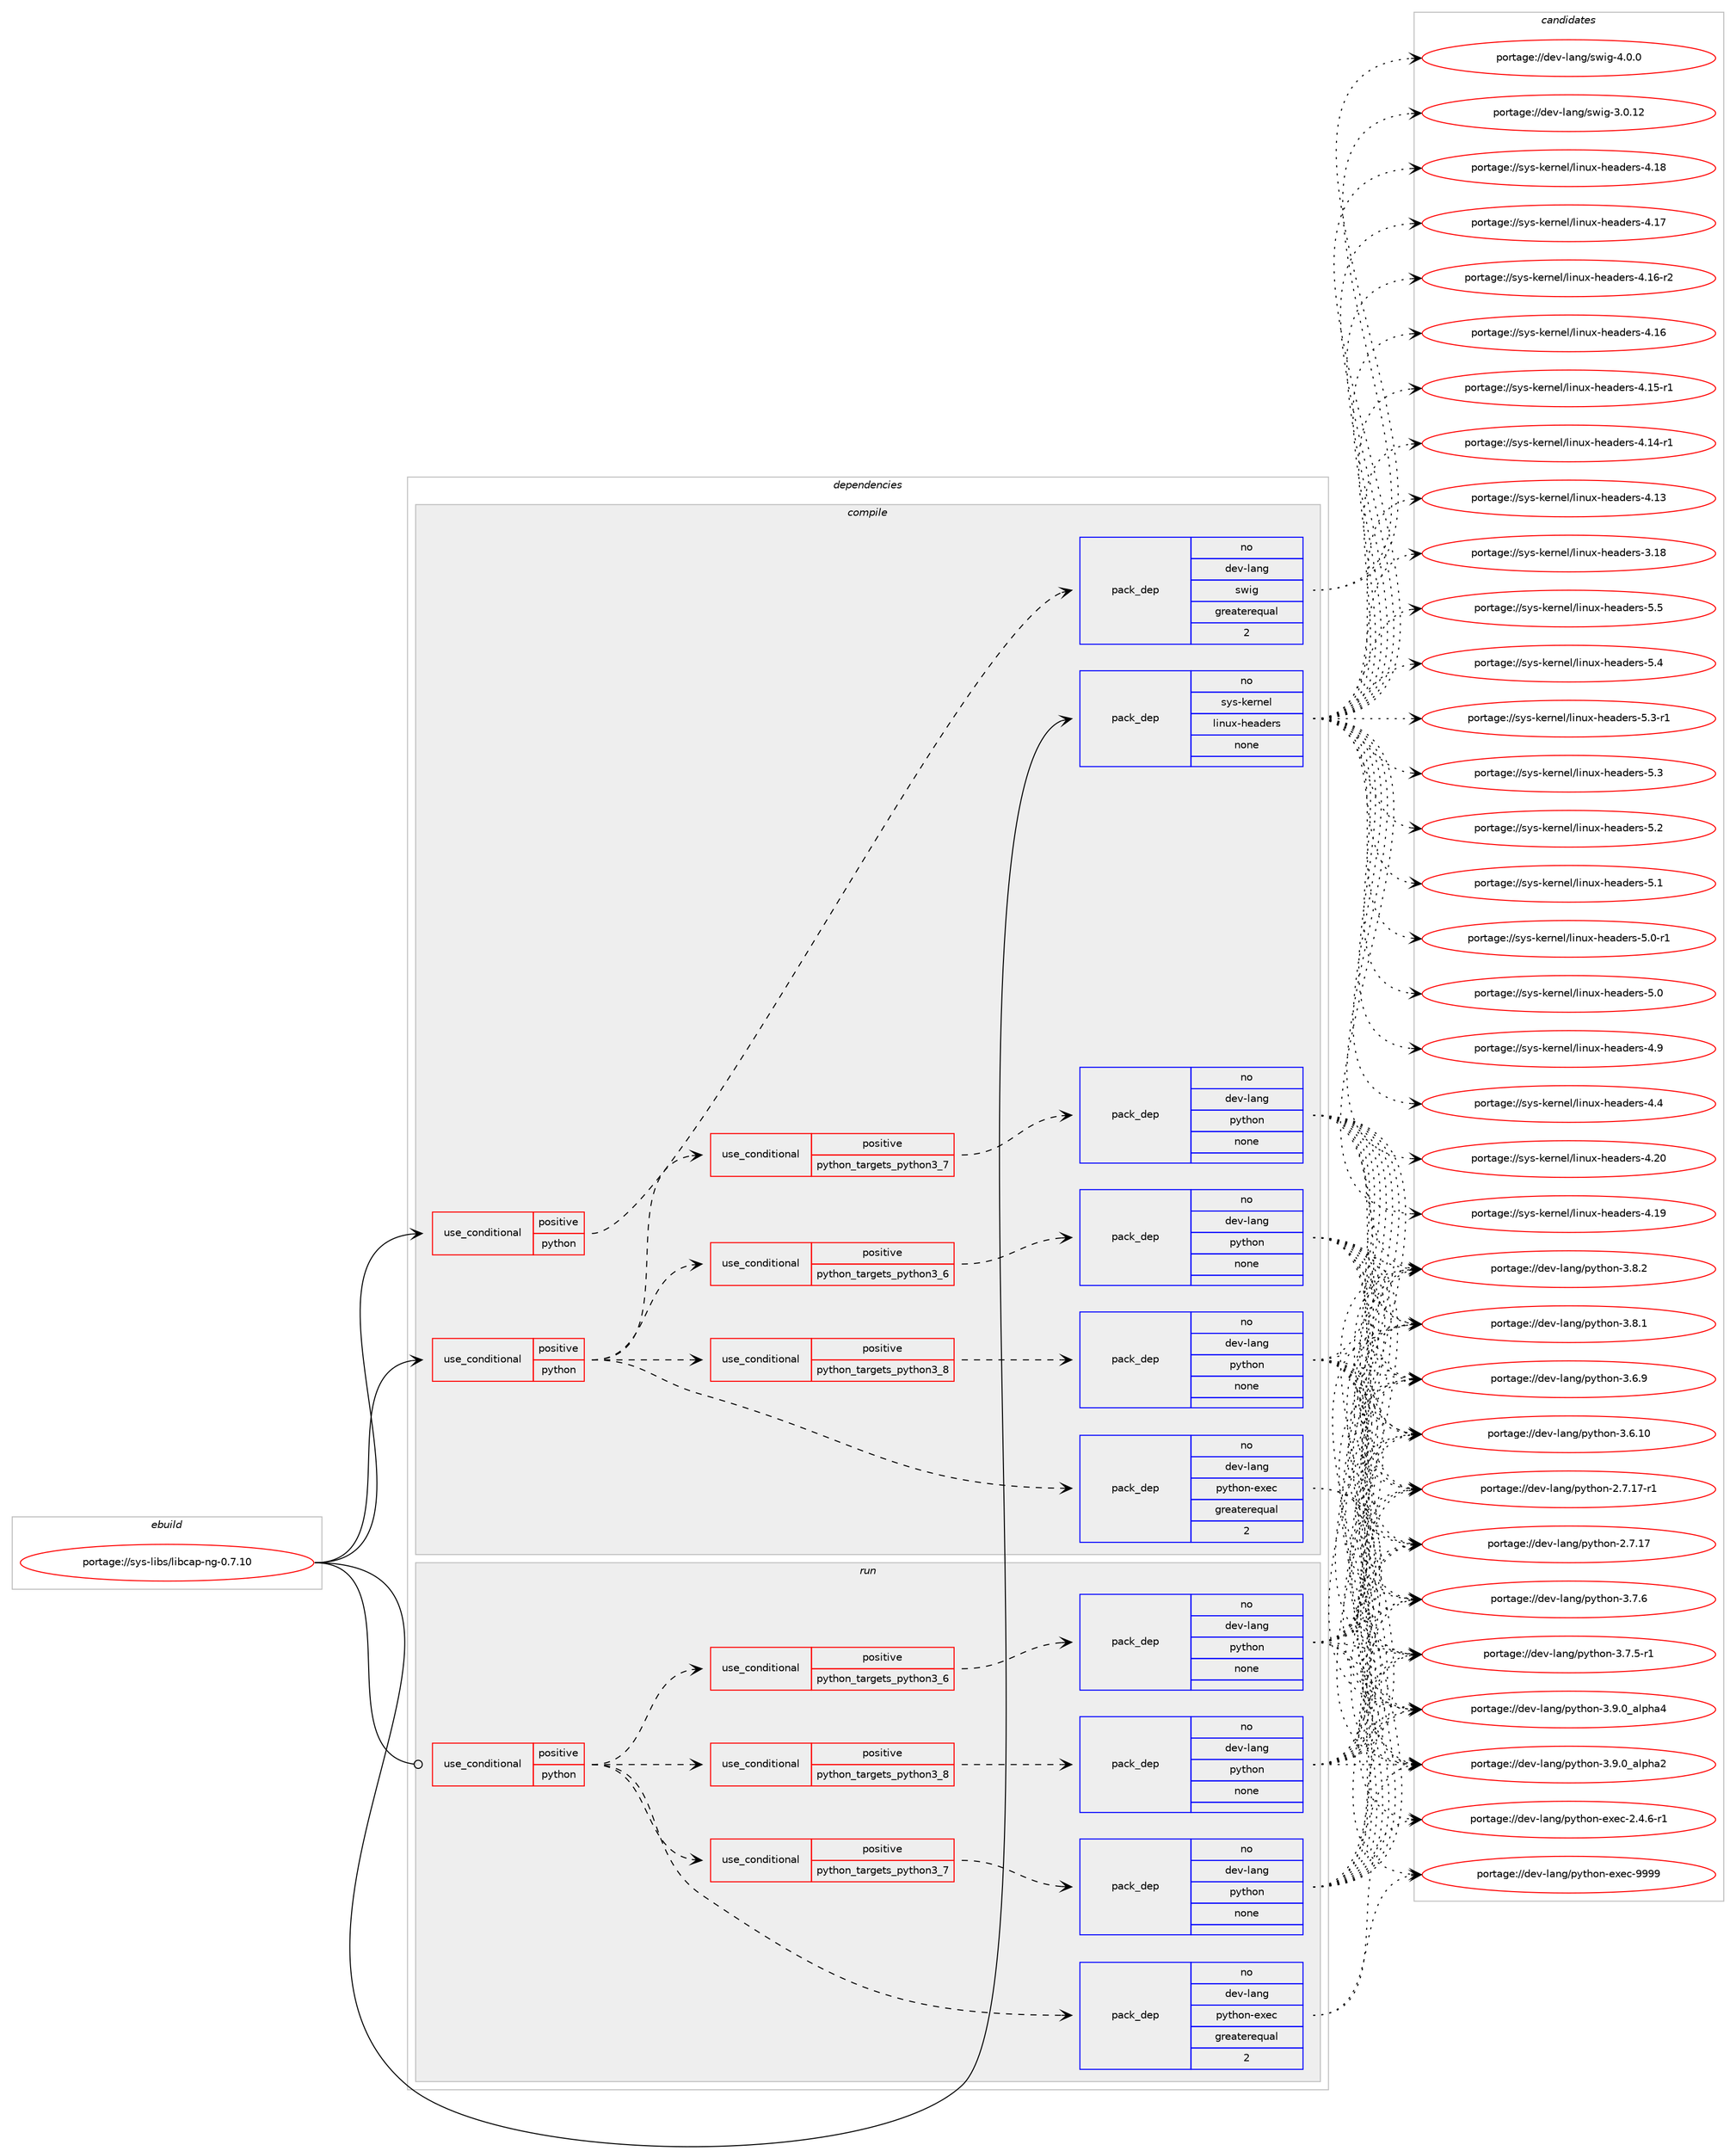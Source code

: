 digraph prolog {

# *************
# Graph options
# *************

newrank=true;
concentrate=true;
compound=true;
graph [rankdir=LR,fontname=Helvetica,fontsize=10,ranksep=1.5];#, ranksep=2.5, nodesep=0.2];
edge  [arrowhead=vee];
node  [fontname=Helvetica,fontsize=10];

# **********
# The ebuild
# **********

subgraph cluster_leftcol {
color=gray;
label=<<i>ebuild</i>>;
id [label="portage://sys-libs/libcap-ng-0.7.10", color=red, width=4, href="../sys-libs/libcap-ng-0.7.10.svg"];
}

# ****************
# The dependencies
# ****************

subgraph cluster_midcol {
color=gray;
label=<<i>dependencies</i>>;
subgraph cluster_compile {
fillcolor="#eeeeee";
style=filled;
label=<<i>compile</i>>;
subgraph cond4556 {
dependency26565 [label=<<TABLE BORDER="0" CELLBORDER="1" CELLSPACING="0" CELLPADDING="4"><TR><TD ROWSPAN="3" CELLPADDING="10">use_conditional</TD></TR><TR><TD>positive</TD></TR><TR><TD>python</TD></TR></TABLE>>, shape=none, color=red];
subgraph cond4557 {
dependency26566 [label=<<TABLE BORDER="0" CELLBORDER="1" CELLSPACING="0" CELLPADDING="4"><TR><TD ROWSPAN="3" CELLPADDING="10">use_conditional</TD></TR><TR><TD>positive</TD></TR><TR><TD>python_targets_python3_6</TD></TR></TABLE>>, shape=none, color=red];
subgraph pack21307 {
dependency26567 [label=<<TABLE BORDER="0" CELLBORDER="1" CELLSPACING="0" CELLPADDING="4" WIDTH="220"><TR><TD ROWSPAN="6" CELLPADDING="30">pack_dep</TD></TR><TR><TD WIDTH="110">no</TD></TR><TR><TD>dev-lang</TD></TR><TR><TD>python</TD></TR><TR><TD>none</TD></TR><TR><TD></TD></TR></TABLE>>, shape=none, color=blue];
}
dependency26566:e -> dependency26567:w [weight=20,style="dashed",arrowhead="vee"];
}
dependency26565:e -> dependency26566:w [weight=20,style="dashed",arrowhead="vee"];
subgraph cond4558 {
dependency26568 [label=<<TABLE BORDER="0" CELLBORDER="1" CELLSPACING="0" CELLPADDING="4"><TR><TD ROWSPAN="3" CELLPADDING="10">use_conditional</TD></TR><TR><TD>positive</TD></TR><TR><TD>python_targets_python3_7</TD></TR></TABLE>>, shape=none, color=red];
subgraph pack21308 {
dependency26569 [label=<<TABLE BORDER="0" CELLBORDER="1" CELLSPACING="0" CELLPADDING="4" WIDTH="220"><TR><TD ROWSPAN="6" CELLPADDING="30">pack_dep</TD></TR><TR><TD WIDTH="110">no</TD></TR><TR><TD>dev-lang</TD></TR><TR><TD>python</TD></TR><TR><TD>none</TD></TR><TR><TD></TD></TR></TABLE>>, shape=none, color=blue];
}
dependency26568:e -> dependency26569:w [weight=20,style="dashed",arrowhead="vee"];
}
dependency26565:e -> dependency26568:w [weight=20,style="dashed",arrowhead="vee"];
subgraph cond4559 {
dependency26570 [label=<<TABLE BORDER="0" CELLBORDER="1" CELLSPACING="0" CELLPADDING="4"><TR><TD ROWSPAN="3" CELLPADDING="10">use_conditional</TD></TR><TR><TD>positive</TD></TR><TR><TD>python_targets_python3_8</TD></TR></TABLE>>, shape=none, color=red];
subgraph pack21309 {
dependency26571 [label=<<TABLE BORDER="0" CELLBORDER="1" CELLSPACING="0" CELLPADDING="4" WIDTH="220"><TR><TD ROWSPAN="6" CELLPADDING="30">pack_dep</TD></TR><TR><TD WIDTH="110">no</TD></TR><TR><TD>dev-lang</TD></TR><TR><TD>python</TD></TR><TR><TD>none</TD></TR><TR><TD></TD></TR></TABLE>>, shape=none, color=blue];
}
dependency26570:e -> dependency26571:w [weight=20,style="dashed",arrowhead="vee"];
}
dependency26565:e -> dependency26570:w [weight=20,style="dashed",arrowhead="vee"];
subgraph pack21310 {
dependency26572 [label=<<TABLE BORDER="0" CELLBORDER="1" CELLSPACING="0" CELLPADDING="4" WIDTH="220"><TR><TD ROWSPAN="6" CELLPADDING="30">pack_dep</TD></TR><TR><TD WIDTH="110">no</TD></TR><TR><TD>dev-lang</TD></TR><TR><TD>python-exec</TD></TR><TR><TD>greaterequal</TD></TR><TR><TD>2</TD></TR></TABLE>>, shape=none, color=blue];
}
dependency26565:e -> dependency26572:w [weight=20,style="dashed",arrowhead="vee"];
}
id:e -> dependency26565:w [weight=20,style="solid",arrowhead="vee"];
subgraph cond4560 {
dependency26573 [label=<<TABLE BORDER="0" CELLBORDER="1" CELLSPACING="0" CELLPADDING="4"><TR><TD ROWSPAN="3" CELLPADDING="10">use_conditional</TD></TR><TR><TD>positive</TD></TR><TR><TD>python</TD></TR></TABLE>>, shape=none, color=red];
subgraph pack21311 {
dependency26574 [label=<<TABLE BORDER="0" CELLBORDER="1" CELLSPACING="0" CELLPADDING="4" WIDTH="220"><TR><TD ROWSPAN="6" CELLPADDING="30">pack_dep</TD></TR><TR><TD WIDTH="110">no</TD></TR><TR><TD>dev-lang</TD></TR><TR><TD>swig</TD></TR><TR><TD>greaterequal</TD></TR><TR><TD>2</TD></TR></TABLE>>, shape=none, color=blue];
}
dependency26573:e -> dependency26574:w [weight=20,style="dashed",arrowhead="vee"];
}
id:e -> dependency26573:w [weight=20,style="solid",arrowhead="vee"];
subgraph pack21312 {
dependency26575 [label=<<TABLE BORDER="0" CELLBORDER="1" CELLSPACING="0" CELLPADDING="4" WIDTH="220"><TR><TD ROWSPAN="6" CELLPADDING="30">pack_dep</TD></TR><TR><TD WIDTH="110">no</TD></TR><TR><TD>sys-kernel</TD></TR><TR><TD>linux-headers</TD></TR><TR><TD>none</TD></TR><TR><TD></TD></TR></TABLE>>, shape=none, color=blue];
}
id:e -> dependency26575:w [weight=20,style="solid",arrowhead="vee"];
}
subgraph cluster_compileandrun {
fillcolor="#eeeeee";
style=filled;
label=<<i>compile and run</i>>;
}
subgraph cluster_run {
fillcolor="#eeeeee";
style=filled;
label=<<i>run</i>>;
subgraph cond4561 {
dependency26576 [label=<<TABLE BORDER="0" CELLBORDER="1" CELLSPACING="0" CELLPADDING="4"><TR><TD ROWSPAN="3" CELLPADDING="10">use_conditional</TD></TR><TR><TD>positive</TD></TR><TR><TD>python</TD></TR></TABLE>>, shape=none, color=red];
subgraph cond4562 {
dependency26577 [label=<<TABLE BORDER="0" CELLBORDER="1" CELLSPACING="0" CELLPADDING="4"><TR><TD ROWSPAN="3" CELLPADDING="10">use_conditional</TD></TR><TR><TD>positive</TD></TR><TR><TD>python_targets_python3_6</TD></TR></TABLE>>, shape=none, color=red];
subgraph pack21313 {
dependency26578 [label=<<TABLE BORDER="0" CELLBORDER="1" CELLSPACING="0" CELLPADDING="4" WIDTH="220"><TR><TD ROWSPAN="6" CELLPADDING="30">pack_dep</TD></TR><TR><TD WIDTH="110">no</TD></TR><TR><TD>dev-lang</TD></TR><TR><TD>python</TD></TR><TR><TD>none</TD></TR><TR><TD></TD></TR></TABLE>>, shape=none, color=blue];
}
dependency26577:e -> dependency26578:w [weight=20,style="dashed",arrowhead="vee"];
}
dependency26576:e -> dependency26577:w [weight=20,style="dashed",arrowhead="vee"];
subgraph cond4563 {
dependency26579 [label=<<TABLE BORDER="0" CELLBORDER="1" CELLSPACING="0" CELLPADDING="4"><TR><TD ROWSPAN="3" CELLPADDING="10">use_conditional</TD></TR><TR><TD>positive</TD></TR><TR><TD>python_targets_python3_7</TD></TR></TABLE>>, shape=none, color=red];
subgraph pack21314 {
dependency26580 [label=<<TABLE BORDER="0" CELLBORDER="1" CELLSPACING="0" CELLPADDING="4" WIDTH="220"><TR><TD ROWSPAN="6" CELLPADDING="30">pack_dep</TD></TR><TR><TD WIDTH="110">no</TD></TR><TR><TD>dev-lang</TD></TR><TR><TD>python</TD></TR><TR><TD>none</TD></TR><TR><TD></TD></TR></TABLE>>, shape=none, color=blue];
}
dependency26579:e -> dependency26580:w [weight=20,style="dashed",arrowhead="vee"];
}
dependency26576:e -> dependency26579:w [weight=20,style="dashed",arrowhead="vee"];
subgraph cond4564 {
dependency26581 [label=<<TABLE BORDER="0" CELLBORDER="1" CELLSPACING="0" CELLPADDING="4"><TR><TD ROWSPAN="3" CELLPADDING="10">use_conditional</TD></TR><TR><TD>positive</TD></TR><TR><TD>python_targets_python3_8</TD></TR></TABLE>>, shape=none, color=red];
subgraph pack21315 {
dependency26582 [label=<<TABLE BORDER="0" CELLBORDER="1" CELLSPACING="0" CELLPADDING="4" WIDTH="220"><TR><TD ROWSPAN="6" CELLPADDING="30">pack_dep</TD></TR><TR><TD WIDTH="110">no</TD></TR><TR><TD>dev-lang</TD></TR><TR><TD>python</TD></TR><TR><TD>none</TD></TR><TR><TD></TD></TR></TABLE>>, shape=none, color=blue];
}
dependency26581:e -> dependency26582:w [weight=20,style="dashed",arrowhead="vee"];
}
dependency26576:e -> dependency26581:w [weight=20,style="dashed",arrowhead="vee"];
subgraph pack21316 {
dependency26583 [label=<<TABLE BORDER="0" CELLBORDER="1" CELLSPACING="0" CELLPADDING="4" WIDTH="220"><TR><TD ROWSPAN="6" CELLPADDING="30">pack_dep</TD></TR><TR><TD WIDTH="110">no</TD></TR><TR><TD>dev-lang</TD></TR><TR><TD>python-exec</TD></TR><TR><TD>greaterequal</TD></TR><TR><TD>2</TD></TR></TABLE>>, shape=none, color=blue];
}
dependency26576:e -> dependency26583:w [weight=20,style="dashed",arrowhead="vee"];
}
id:e -> dependency26576:w [weight=20,style="solid",arrowhead="odot"];
}
}

# **************
# The candidates
# **************

subgraph cluster_choices {
rank=same;
color=gray;
label=<<i>candidates</i>>;

subgraph choice21307 {
color=black;
nodesep=1;
choice10010111845108971101034711212111610411111045514657464895971081121049752 [label="portage://dev-lang/python-3.9.0_alpha4", color=red, width=4,href="../dev-lang/python-3.9.0_alpha4.svg"];
choice10010111845108971101034711212111610411111045514657464895971081121049750 [label="portage://dev-lang/python-3.9.0_alpha2", color=red, width=4,href="../dev-lang/python-3.9.0_alpha2.svg"];
choice100101118451089711010347112121116104111110455146564650 [label="portage://dev-lang/python-3.8.2", color=red, width=4,href="../dev-lang/python-3.8.2.svg"];
choice100101118451089711010347112121116104111110455146564649 [label="portage://dev-lang/python-3.8.1", color=red, width=4,href="../dev-lang/python-3.8.1.svg"];
choice100101118451089711010347112121116104111110455146554654 [label="portage://dev-lang/python-3.7.6", color=red, width=4,href="../dev-lang/python-3.7.6.svg"];
choice1001011184510897110103471121211161041111104551465546534511449 [label="portage://dev-lang/python-3.7.5-r1", color=red, width=4,href="../dev-lang/python-3.7.5-r1.svg"];
choice100101118451089711010347112121116104111110455146544657 [label="portage://dev-lang/python-3.6.9", color=red, width=4,href="../dev-lang/python-3.6.9.svg"];
choice10010111845108971101034711212111610411111045514654464948 [label="portage://dev-lang/python-3.6.10", color=red, width=4,href="../dev-lang/python-3.6.10.svg"];
choice100101118451089711010347112121116104111110455046554649554511449 [label="portage://dev-lang/python-2.7.17-r1", color=red, width=4,href="../dev-lang/python-2.7.17-r1.svg"];
choice10010111845108971101034711212111610411111045504655464955 [label="portage://dev-lang/python-2.7.17", color=red, width=4,href="../dev-lang/python-2.7.17.svg"];
dependency26567:e -> choice10010111845108971101034711212111610411111045514657464895971081121049752:w [style=dotted,weight="100"];
dependency26567:e -> choice10010111845108971101034711212111610411111045514657464895971081121049750:w [style=dotted,weight="100"];
dependency26567:e -> choice100101118451089711010347112121116104111110455146564650:w [style=dotted,weight="100"];
dependency26567:e -> choice100101118451089711010347112121116104111110455146564649:w [style=dotted,weight="100"];
dependency26567:e -> choice100101118451089711010347112121116104111110455146554654:w [style=dotted,weight="100"];
dependency26567:e -> choice1001011184510897110103471121211161041111104551465546534511449:w [style=dotted,weight="100"];
dependency26567:e -> choice100101118451089711010347112121116104111110455146544657:w [style=dotted,weight="100"];
dependency26567:e -> choice10010111845108971101034711212111610411111045514654464948:w [style=dotted,weight="100"];
dependency26567:e -> choice100101118451089711010347112121116104111110455046554649554511449:w [style=dotted,weight="100"];
dependency26567:e -> choice10010111845108971101034711212111610411111045504655464955:w [style=dotted,weight="100"];
}
subgraph choice21308 {
color=black;
nodesep=1;
choice10010111845108971101034711212111610411111045514657464895971081121049752 [label="portage://dev-lang/python-3.9.0_alpha4", color=red, width=4,href="../dev-lang/python-3.9.0_alpha4.svg"];
choice10010111845108971101034711212111610411111045514657464895971081121049750 [label="portage://dev-lang/python-3.9.0_alpha2", color=red, width=4,href="../dev-lang/python-3.9.0_alpha2.svg"];
choice100101118451089711010347112121116104111110455146564650 [label="portage://dev-lang/python-3.8.2", color=red, width=4,href="../dev-lang/python-3.8.2.svg"];
choice100101118451089711010347112121116104111110455146564649 [label="portage://dev-lang/python-3.8.1", color=red, width=4,href="../dev-lang/python-3.8.1.svg"];
choice100101118451089711010347112121116104111110455146554654 [label="portage://dev-lang/python-3.7.6", color=red, width=4,href="../dev-lang/python-3.7.6.svg"];
choice1001011184510897110103471121211161041111104551465546534511449 [label="portage://dev-lang/python-3.7.5-r1", color=red, width=4,href="../dev-lang/python-3.7.5-r1.svg"];
choice100101118451089711010347112121116104111110455146544657 [label="portage://dev-lang/python-3.6.9", color=red, width=4,href="../dev-lang/python-3.6.9.svg"];
choice10010111845108971101034711212111610411111045514654464948 [label="portage://dev-lang/python-3.6.10", color=red, width=4,href="../dev-lang/python-3.6.10.svg"];
choice100101118451089711010347112121116104111110455046554649554511449 [label="portage://dev-lang/python-2.7.17-r1", color=red, width=4,href="../dev-lang/python-2.7.17-r1.svg"];
choice10010111845108971101034711212111610411111045504655464955 [label="portage://dev-lang/python-2.7.17", color=red, width=4,href="../dev-lang/python-2.7.17.svg"];
dependency26569:e -> choice10010111845108971101034711212111610411111045514657464895971081121049752:w [style=dotted,weight="100"];
dependency26569:e -> choice10010111845108971101034711212111610411111045514657464895971081121049750:w [style=dotted,weight="100"];
dependency26569:e -> choice100101118451089711010347112121116104111110455146564650:w [style=dotted,weight="100"];
dependency26569:e -> choice100101118451089711010347112121116104111110455146564649:w [style=dotted,weight="100"];
dependency26569:e -> choice100101118451089711010347112121116104111110455146554654:w [style=dotted,weight="100"];
dependency26569:e -> choice1001011184510897110103471121211161041111104551465546534511449:w [style=dotted,weight="100"];
dependency26569:e -> choice100101118451089711010347112121116104111110455146544657:w [style=dotted,weight="100"];
dependency26569:e -> choice10010111845108971101034711212111610411111045514654464948:w [style=dotted,weight="100"];
dependency26569:e -> choice100101118451089711010347112121116104111110455046554649554511449:w [style=dotted,weight="100"];
dependency26569:e -> choice10010111845108971101034711212111610411111045504655464955:w [style=dotted,weight="100"];
}
subgraph choice21309 {
color=black;
nodesep=1;
choice10010111845108971101034711212111610411111045514657464895971081121049752 [label="portage://dev-lang/python-3.9.0_alpha4", color=red, width=4,href="../dev-lang/python-3.9.0_alpha4.svg"];
choice10010111845108971101034711212111610411111045514657464895971081121049750 [label="portage://dev-lang/python-3.9.0_alpha2", color=red, width=4,href="../dev-lang/python-3.9.0_alpha2.svg"];
choice100101118451089711010347112121116104111110455146564650 [label="portage://dev-lang/python-3.8.2", color=red, width=4,href="../dev-lang/python-3.8.2.svg"];
choice100101118451089711010347112121116104111110455146564649 [label="portage://dev-lang/python-3.8.1", color=red, width=4,href="../dev-lang/python-3.8.1.svg"];
choice100101118451089711010347112121116104111110455146554654 [label="portage://dev-lang/python-3.7.6", color=red, width=4,href="../dev-lang/python-3.7.6.svg"];
choice1001011184510897110103471121211161041111104551465546534511449 [label="portage://dev-lang/python-3.7.5-r1", color=red, width=4,href="../dev-lang/python-3.7.5-r1.svg"];
choice100101118451089711010347112121116104111110455146544657 [label="portage://dev-lang/python-3.6.9", color=red, width=4,href="../dev-lang/python-3.6.9.svg"];
choice10010111845108971101034711212111610411111045514654464948 [label="portage://dev-lang/python-3.6.10", color=red, width=4,href="../dev-lang/python-3.6.10.svg"];
choice100101118451089711010347112121116104111110455046554649554511449 [label="portage://dev-lang/python-2.7.17-r1", color=red, width=4,href="../dev-lang/python-2.7.17-r1.svg"];
choice10010111845108971101034711212111610411111045504655464955 [label="portage://dev-lang/python-2.7.17", color=red, width=4,href="../dev-lang/python-2.7.17.svg"];
dependency26571:e -> choice10010111845108971101034711212111610411111045514657464895971081121049752:w [style=dotted,weight="100"];
dependency26571:e -> choice10010111845108971101034711212111610411111045514657464895971081121049750:w [style=dotted,weight="100"];
dependency26571:e -> choice100101118451089711010347112121116104111110455146564650:w [style=dotted,weight="100"];
dependency26571:e -> choice100101118451089711010347112121116104111110455146564649:w [style=dotted,weight="100"];
dependency26571:e -> choice100101118451089711010347112121116104111110455146554654:w [style=dotted,weight="100"];
dependency26571:e -> choice1001011184510897110103471121211161041111104551465546534511449:w [style=dotted,weight="100"];
dependency26571:e -> choice100101118451089711010347112121116104111110455146544657:w [style=dotted,weight="100"];
dependency26571:e -> choice10010111845108971101034711212111610411111045514654464948:w [style=dotted,weight="100"];
dependency26571:e -> choice100101118451089711010347112121116104111110455046554649554511449:w [style=dotted,weight="100"];
dependency26571:e -> choice10010111845108971101034711212111610411111045504655464955:w [style=dotted,weight="100"];
}
subgraph choice21310 {
color=black;
nodesep=1;
choice10010111845108971101034711212111610411111045101120101994557575757 [label="portage://dev-lang/python-exec-9999", color=red, width=4,href="../dev-lang/python-exec-9999.svg"];
choice10010111845108971101034711212111610411111045101120101994550465246544511449 [label="portage://dev-lang/python-exec-2.4.6-r1", color=red, width=4,href="../dev-lang/python-exec-2.4.6-r1.svg"];
dependency26572:e -> choice10010111845108971101034711212111610411111045101120101994557575757:w [style=dotted,weight="100"];
dependency26572:e -> choice10010111845108971101034711212111610411111045101120101994550465246544511449:w [style=dotted,weight="100"];
}
subgraph choice21311 {
color=black;
nodesep=1;
choice100101118451089711010347115119105103455246484648 [label="portage://dev-lang/swig-4.0.0", color=red, width=4,href="../dev-lang/swig-4.0.0.svg"];
choice10010111845108971101034711511910510345514648464950 [label="portage://dev-lang/swig-3.0.12", color=red, width=4,href="../dev-lang/swig-3.0.12.svg"];
dependency26574:e -> choice100101118451089711010347115119105103455246484648:w [style=dotted,weight="100"];
dependency26574:e -> choice10010111845108971101034711511910510345514648464950:w [style=dotted,weight="100"];
}
subgraph choice21312 {
color=black;
nodesep=1;
choice1151211154510710111411010110847108105110117120451041019710010111411545534653 [label="portage://sys-kernel/linux-headers-5.5", color=red, width=4,href="../sys-kernel/linux-headers-5.5.svg"];
choice1151211154510710111411010110847108105110117120451041019710010111411545534652 [label="portage://sys-kernel/linux-headers-5.4", color=red, width=4,href="../sys-kernel/linux-headers-5.4.svg"];
choice11512111545107101114110101108471081051101171204510410197100101114115455346514511449 [label="portage://sys-kernel/linux-headers-5.3-r1", color=red, width=4,href="../sys-kernel/linux-headers-5.3-r1.svg"];
choice1151211154510710111411010110847108105110117120451041019710010111411545534651 [label="portage://sys-kernel/linux-headers-5.3", color=red, width=4,href="../sys-kernel/linux-headers-5.3.svg"];
choice1151211154510710111411010110847108105110117120451041019710010111411545534650 [label="portage://sys-kernel/linux-headers-5.2", color=red, width=4,href="../sys-kernel/linux-headers-5.2.svg"];
choice1151211154510710111411010110847108105110117120451041019710010111411545534649 [label="portage://sys-kernel/linux-headers-5.1", color=red, width=4,href="../sys-kernel/linux-headers-5.1.svg"];
choice11512111545107101114110101108471081051101171204510410197100101114115455346484511449 [label="portage://sys-kernel/linux-headers-5.0-r1", color=red, width=4,href="../sys-kernel/linux-headers-5.0-r1.svg"];
choice1151211154510710111411010110847108105110117120451041019710010111411545534648 [label="portage://sys-kernel/linux-headers-5.0", color=red, width=4,href="../sys-kernel/linux-headers-5.0.svg"];
choice1151211154510710111411010110847108105110117120451041019710010111411545524657 [label="portage://sys-kernel/linux-headers-4.9", color=red, width=4,href="../sys-kernel/linux-headers-4.9.svg"];
choice1151211154510710111411010110847108105110117120451041019710010111411545524652 [label="portage://sys-kernel/linux-headers-4.4", color=red, width=4,href="../sys-kernel/linux-headers-4.4.svg"];
choice115121115451071011141101011084710810511011712045104101971001011141154552465048 [label="portage://sys-kernel/linux-headers-4.20", color=red, width=4,href="../sys-kernel/linux-headers-4.20.svg"];
choice115121115451071011141101011084710810511011712045104101971001011141154552464957 [label="portage://sys-kernel/linux-headers-4.19", color=red, width=4,href="../sys-kernel/linux-headers-4.19.svg"];
choice115121115451071011141101011084710810511011712045104101971001011141154552464956 [label="portage://sys-kernel/linux-headers-4.18", color=red, width=4,href="../sys-kernel/linux-headers-4.18.svg"];
choice115121115451071011141101011084710810511011712045104101971001011141154552464955 [label="portage://sys-kernel/linux-headers-4.17", color=red, width=4,href="../sys-kernel/linux-headers-4.17.svg"];
choice1151211154510710111411010110847108105110117120451041019710010111411545524649544511450 [label="portage://sys-kernel/linux-headers-4.16-r2", color=red, width=4,href="../sys-kernel/linux-headers-4.16-r2.svg"];
choice115121115451071011141101011084710810511011712045104101971001011141154552464954 [label="portage://sys-kernel/linux-headers-4.16", color=red, width=4,href="../sys-kernel/linux-headers-4.16.svg"];
choice1151211154510710111411010110847108105110117120451041019710010111411545524649534511449 [label="portage://sys-kernel/linux-headers-4.15-r1", color=red, width=4,href="../sys-kernel/linux-headers-4.15-r1.svg"];
choice1151211154510710111411010110847108105110117120451041019710010111411545524649524511449 [label="portage://sys-kernel/linux-headers-4.14-r1", color=red, width=4,href="../sys-kernel/linux-headers-4.14-r1.svg"];
choice115121115451071011141101011084710810511011712045104101971001011141154552464951 [label="portage://sys-kernel/linux-headers-4.13", color=red, width=4,href="../sys-kernel/linux-headers-4.13.svg"];
choice115121115451071011141101011084710810511011712045104101971001011141154551464956 [label="portage://sys-kernel/linux-headers-3.18", color=red, width=4,href="../sys-kernel/linux-headers-3.18.svg"];
dependency26575:e -> choice1151211154510710111411010110847108105110117120451041019710010111411545534653:w [style=dotted,weight="100"];
dependency26575:e -> choice1151211154510710111411010110847108105110117120451041019710010111411545534652:w [style=dotted,weight="100"];
dependency26575:e -> choice11512111545107101114110101108471081051101171204510410197100101114115455346514511449:w [style=dotted,weight="100"];
dependency26575:e -> choice1151211154510710111411010110847108105110117120451041019710010111411545534651:w [style=dotted,weight="100"];
dependency26575:e -> choice1151211154510710111411010110847108105110117120451041019710010111411545534650:w [style=dotted,weight="100"];
dependency26575:e -> choice1151211154510710111411010110847108105110117120451041019710010111411545534649:w [style=dotted,weight="100"];
dependency26575:e -> choice11512111545107101114110101108471081051101171204510410197100101114115455346484511449:w [style=dotted,weight="100"];
dependency26575:e -> choice1151211154510710111411010110847108105110117120451041019710010111411545534648:w [style=dotted,weight="100"];
dependency26575:e -> choice1151211154510710111411010110847108105110117120451041019710010111411545524657:w [style=dotted,weight="100"];
dependency26575:e -> choice1151211154510710111411010110847108105110117120451041019710010111411545524652:w [style=dotted,weight="100"];
dependency26575:e -> choice115121115451071011141101011084710810511011712045104101971001011141154552465048:w [style=dotted,weight="100"];
dependency26575:e -> choice115121115451071011141101011084710810511011712045104101971001011141154552464957:w [style=dotted,weight="100"];
dependency26575:e -> choice115121115451071011141101011084710810511011712045104101971001011141154552464956:w [style=dotted,weight="100"];
dependency26575:e -> choice115121115451071011141101011084710810511011712045104101971001011141154552464955:w [style=dotted,weight="100"];
dependency26575:e -> choice1151211154510710111411010110847108105110117120451041019710010111411545524649544511450:w [style=dotted,weight="100"];
dependency26575:e -> choice115121115451071011141101011084710810511011712045104101971001011141154552464954:w [style=dotted,weight="100"];
dependency26575:e -> choice1151211154510710111411010110847108105110117120451041019710010111411545524649534511449:w [style=dotted,weight="100"];
dependency26575:e -> choice1151211154510710111411010110847108105110117120451041019710010111411545524649524511449:w [style=dotted,weight="100"];
dependency26575:e -> choice115121115451071011141101011084710810511011712045104101971001011141154552464951:w [style=dotted,weight="100"];
dependency26575:e -> choice115121115451071011141101011084710810511011712045104101971001011141154551464956:w [style=dotted,weight="100"];
}
subgraph choice21313 {
color=black;
nodesep=1;
choice10010111845108971101034711212111610411111045514657464895971081121049752 [label="portage://dev-lang/python-3.9.0_alpha4", color=red, width=4,href="../dev-lang/python-3.9.0_alpha4.svg"];
choice10010111845108971101034711212111610411111045514657464895971081121049750 [label="portage://dev-lang/python-3.9.0_alpha2", color=red, width=4,href="../dev-lang/python-3.9.0_alpha2.svg"];
choice100101118451089711010347112121116104111110455146564650 [label="portage://dev-lang/python-3.8.2", color=red, width=4,href="../dev-lang/python-3.8.2.svg"];
choice100101118451089711010347112121116104111110455146564649 [label="portage://dev-lang/python-3.8.1", color=red, width=4,href="../dev-lang/python-3.8.1.svg"];
choice100101118451089711010347112121116104111110455146554654 [label="portage://dev-lang/python-3.7.6", color=red, width=4,href="../dev-lang/python-3.7.6.svg"];
choice1001011184510897110103471121211161041111104551465546534511449 [label="portage://dev-lang/python-3.7.5-r1", color=red, width=4,href="../dev-lang/python-3.7.5-r1.svg"];
choice100101118451089711010347112121116104111110455146544657 [label="portage://dev-lang/python-3.6.9", color=red, width=4,href="../dev-lang/python-3.6.9.svg"];
choice10010111845108971101034711212111610411111045514654464948 [label="portage://dev-lang/python-3.6.10", color=red, width=4,href="../dev-lang/python-3.6.10.svg"];
choice100101118451089711010347112121116104111110455046554649554511449 [label="portage://dev-lang/python-2.7.17-r1", color=red, width=4,href="../dev-lang/python-2.7.17-r1.svg"];
choice10010111845108971101034711212111610411111045504655464955 [label="portage://dev-lang/python-2.7.17", color=red, width=4,href="../dev-lang/python-2.7.17.svg"];
dependency26578:e -> choice10010111845108971101034711212111610411111045514657464895971081121049752:w [style=dotted,weight="100"];
dependency26578:e -> choice10010111845108971101034711212111610411111045514657464895971081121049750:w [style=dotted,weight="100"];
dependency26578:e -> choice100101118451089711010347112121116104111110455146564650:w [style=dotted,weight="100"];
dependency26578:e -> choice100101118451089711010347112121116104111110455146564649:w [style=dotted,weight="100"];
dependency26578:e -> choice100101118451089711010347112121116104111110455146554654:w [style=dotted,weight="100"];
dependency26578:e -> choice1001011184510897110103471121211161041111104551465546534511449:w [style=dotted,weight="100"];
dependency26578:e -> choice100101118451089711010347112121116104111110455146544657:w [style=dotted,weight="100"];
dependency26578:e -> choice10010111845108971101034711212111610411111045514654464948:w [style=dotted,weight="100"];
dependency26578:e -> choice100101118451089711010347112121116104111110455046554649554511449:w [style=dotted,weight="100"];
dependency26578:e -> choice10010111845108971101034711212111610411111045504655464955:w [style=dotted,weight="100"];
}
subgraph choice21314 {
color=black;
nodesep=1;
choice10010111845108971101034711212111610411111045514657464895971081121049752 [label="portage://dev-lang/python-3.9.0_alpha4", color=red, width=4,href="../dev-lang/python-3.9.0_alpha4.svg"];
choice10010111845108971101034711212111610411111045514657464895971081121049750 [label="portage://dev-lang/python-3.9.0_alpha2", color=red, width=4,href="../dev-lang/python-3.9.0_alpha2.svg"];
choice100101118451089711010347112121116104111110455146564650 [label="portage://dev-lang/python-3.8.2", color=red, width=4,href="../dev-lang/python-3.8.2.svg"];
choice100101118451089711010347112121116104111110455146564649 [label="portage://dev-lang/python-3.8.1", color=red, width=4,href="../dev-lang/python-3.8.1.svg"];
choice100101118451089711010347112121116104111110455146554654 [label="portage://dev-lang/python-3.7.6", color=red, width=4,href="../dev-lang/python-3.7.6.svg"];
choice1001011184510897110103471121211161041111104551465546534511449 [label="portage://dev-lang/python-3.7.5-r1", color=red, width=4,href="../dev-lang/python-3.7.5-r1.svg"];
choice100101118451089711010347112121116104111110455146544657 [label="portage://dev-lang/python-3.6.9", color=red, width=4,href="../dev-lang/python-3.6.9.svg"];
choice10010111845108971101034711212111610411111045514654464948 [label="portage://dev-lang/python-3.6.10", color=red, width=4,href="../dev-lang/python-3.6.10.svg"];
choice100101118451089711010347112121116104111110455046554649554511449 [label="portage://dev-lang/python-2.7.17-r1", color=red, width=4,href="../dev-lang/python-2.7.17-r1.svg"];
choice10010111845108971101034711212111610411111045504655464955 [label="portage://dev-lang/python-2.7.17", color=red, width=4,href="../dev-lang/python-2.7.17.svg"];
dependency26580:e -> choice10010111845108971101034711212111610411111045514657464895971081121049752:w [style=dotted,weight="100"];
dependency26580:e -> choice10010111845108971101034711212111610411111045514657464895971081121049750:w [style=dotted,weight="100"];
dependency26580:e -> choice100101118451089711010347112121116104111110455146564650:w [style=dotted,weight="100"];
dependency26580:e -> choice100101118451089711010347112121116104111110455146564649:w [style=dotted,weight="100"];
dependency26580:e -> choice100101118451089711010347112121116104111110455146554654:w [style=dotted,weight="100"];
dependency26580:e -> choice1001011184510897110103471121211161041111104551465546534511449:w [style=dotted,weight="100"];
dependency26580:e -> choice100101118451089711010347112121116104111110455146544657:w [style=dotted,weight="100"];
dependency26580:e -> choice10010111845108971101034711212111610411111045514654464948:w [style=dotted,weight="100"];
dependency26580:e -> choice100101118451089711010347112121116104111110455046554649554511449:w [style=dotted,weight="100"];
dependency26580:e -> choice10010111845108971101034711212111610411111045504655464955:w [style=dotted,weight="100"];
}
subgraph choice21315 {
color=black;
nodesep=1;
choice10010111845108971101034711212111610411111045514657464895971081121049752 [label="portage://dev-lang/python-3.9.0_alpha4", color=red, width=4,href="../dev-lang/python-3.9.0_alpha4.svg"];
choice10010111845108971101034711212111610411111045514657464895971081121049750 [label="portage://dev-lang/python-3.9.0_alpha2", color=red, width=4,href="../dev-lang/python-3.9.0_alpha2.svg"];
choice100101118451089711010347112121116104111110455146564650 [label="portage://dev-lang/python-3.8.2", color=red, width=4,href="../dev-lang/python-3.8.2.svg"];
choice100101118451089711010347112121116104111110455146564649 [label="portage://dev-lang/python-3.8.1", color=red, width=4,href="../dev-lang/python-3.8.1.svg"];
choice100101118451089711010347112121116104111110455146554654 [label="portage://dev-lang/python-3.7.6", color=red, width=4,href="../dev-lang/python-3.7.6.svg"];
choice1001011184510897110103471121211161041111104551465546534511449 [label="portage://dev-lang/python-3.7.5-r1", color=red, width=4,href="../dev-lang/python-3.7.5-r1.svg"];
choice100101118451089711010347112121116104111110455146544657 [label="portage://dev-lang/python-3.6.9", color=red, width=4,href="../dev-lang/python-3.6.9.svg"];
choice10010111845108971101034711212111610411111045514654464948 [label="portage://dev-lang/python-3.6.10", color=red, width=4,href="../dev-lang/python-3.6.10.svg"];
choice100101118451089711010347112121116104111110455046554649554511449 [label="portage://dev-lang/python-2.7.17-r1", color=red, width=4,href="../dev-lang/python-2.7.17-r1.svg"];
choice10010111845108971101034711212111610411111045504655464955 [label="portage://dev-lang/python-2.7.17", color=red, width=4,href="../dev-lang/python-2.7.17.svg"];
dependency26582:e -> choice10010111845108971101034711212111610411111045514657464895971081121049752:w [style=dotted,weight="100"];
dependency26582:e -> choice10010111845108971101034711212111610411111045514657464895971081121049750:w [style=dotted,weight="100"];
dependency26582:e -> choice100101118451089711010347112121116104111110455146564650:w [style=dotted,weight="100"];
dependency26582:e -> choice100101118451089711010347112121116104111110455146564649:w [style=dotted,weight="100"];
dependency26582:e -> choice100101118451089711010347112121116104111110455146554654:w [style=dotted,weight="100"];
dependency26582:e -> choice1001011184510897110103471121211161041111104551465546534511449:w [style=dotted,weight="100"];
dependency26582:e -> choice100101118451089711010347112121116104111110455146544657:w [style=dotted,weight="100"];
dependency26582:e -> choice10010111845108971101034711212111610411111045514654464948:w [style=dotted,weight="100"];
dependency26582:e -> choice100101118451089711010347112121116104111110455046554649554511449:w [style=dotted,weight="100"];
dependency26582:e -> choice10010111845108971101034711212111610411111045504655464955:w [style=dotted,weight="100"];
}
subgraph choice21316 {
color=black;
nodesep=1;
choice10010111845108971101034711212111610411111045101120101994557575757 [label="portage://dev-lang/python-exec-9999", color=red, width=4,href="../dev-lang/python-exec-9999.svg"];
choice10010111845108971101034711212111610411111045101120101994550465246544511449 [label="portage://dev-lang/python-exec-2.4.6-r1", color=red, width=4,href="../dev-lang/python-exec-2.4.6-r1.svg"];
dependency26583:e -> choice10010111845108971101034711212111610411111045101120101994557575757:w [style=dotted,weight="100"];
dependency26583:e -> choice10010111845108971101034711212111610411111045101120101994550465246544511449:w [style=dotted,weight="100"];
}
}

}
